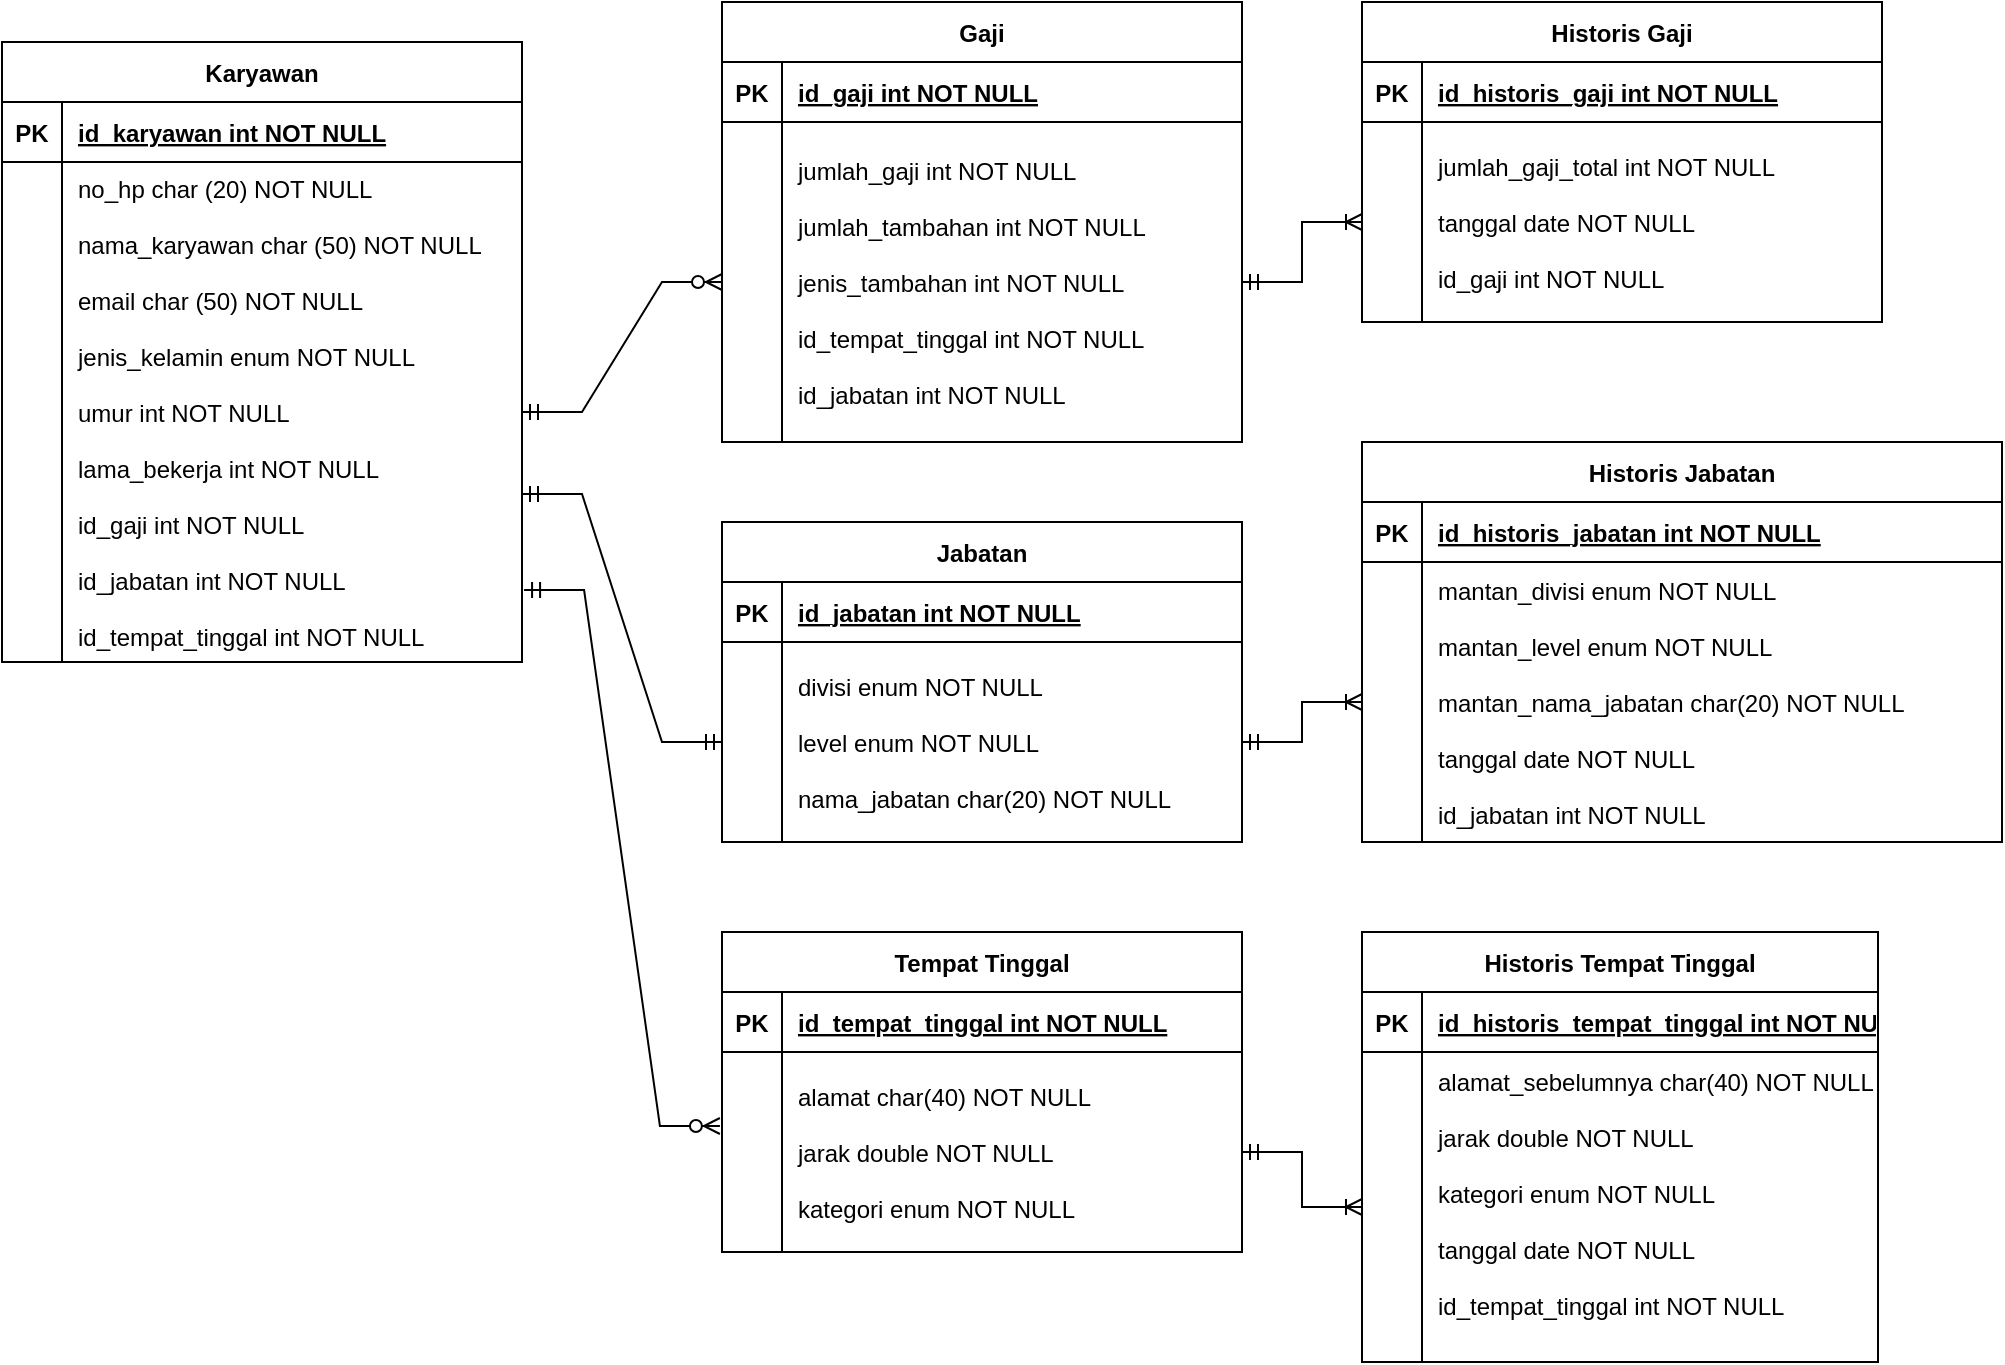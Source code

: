 <mxfile version="17.4.0" type="github">
  <diagram id="17nobbx37QiBZ-G4ytO7" name="Page-1">
    <mxGraphModel dx="1231" dy="661" grid="1" gridSize="10" guides="1" tooltips="1" connect="1" arrows="1" fold="1" page="1" pageScale="1" pageWidth="827" pageHeight="1169" math="0" shadow="0">
      <root>
        <mxCell id="0" />
        <mxCell id="1" parent="0" />
        <mxCell id="-EyaEsuJnF6qJAcYI2HZ-1" value="Karyawan" style="shape=table;startSize=30;container=1;collapsible=1;childLayout=tableLayout;fixedRows=1;rowLines=0;fontStyle=1;align=center;resizeLast=1;" vertex="1" parent="1">
          <mxGeometry x="90" y="60" width="260" height="310" as="geometry" />
        </mxCell>
        <mxCell id="-EyaEsuJnF6qJAcYI2HZ-2" value="" style="shape=tableRow;horizontal=0;startSize=0;swimlaneHead=0;swimlaneBody=0;fillColor=none;collapsible=0;dropTarget=0;points=[[0,0.5],[1,0.5]];portConstraint=eastwest;top=0;left=0;right=0;bottom=1;" vertex="1" parent="-EyaEsuJnF6qJAcYI2HZ-1">
          <mxGeometry y="30" width="260" height="30" as="geometry" />
        </mxCell>
        <mxCell id="-EyaEsuJnF6qJAcYI2HZ-3" value="PK" style="shape=partialRectangle;connectable=0;fillColor=none;top=0;left=0;bottom=0;right=0;fontStyle=1;overflow=hidden;" vertex="1" parent="-EyaEsuJnF6qJAcYI2HZ-2">
          <mxGeometry width="30" height="30" as="geometry">
            <mxRectangle width="30" height="30" as="alternateBounds" />
          </mxGeometry>
        </mxCell>
        <mxCell id="-EyaEsuJnF6qJAcYI2HZ-4" value="id_karyawan int NOT NULL" style="shape=partialRectangle;connectable=0;fillColor=none;top=0;left=0;bottom=0;right=0;align=left;spacingLeft=6;fontStyle=5;overflow=hidden;" vertex="1" parent="-EyaEsuJnF6qJAcYI2HZ-2">
          <mxGeometry x="30" width="230" height="30" as="geometry">
            <mxRectangle width="230" height="30" as="alternateBounds" />
          </mxGeometry>
        </mxCell>
        <mxCell id="-EyaEsuJnF6qJAcYI2HZ-5" value="" style="shape=tableRow;horizontal=0;startSize=0;swimlaneHead=0;swimlaneBody=0;fillColor=none;collapsible=0;dropTarget=0;points=[[0,0.5],[1,0.5]];portConstraint=eastwest;top=0;left=0;right=0;bottom=0;" vertex="1" parent="-EyaEsuJnF6qJAcYI2HZ-1">
          <mxGeometry y="60" width="260" height="250" as="geometry" />
        </mxCell>
        <mxCell id="-EyaEsuJnF6qJAcYI2HZ-6" value="" style="shape=partialRectangle;connectable=0;fillColor=none;top=0;left=0;bottom=0;right=0;editable=1;overflow=hidden;" vertex="1" parent="-EyaEsuJnF6qJAcYI2HZ-5">
          <mxGeometry width="30" height="250" as="geometry">
            <mxRectangle width="30" height="250" as="alternateBounds" />
          </mxGeometry>
        </mxCell>
        <mxCell id="-EyaEsuJnF6qJAcYI2HZ-7" value="no_hp char (20) NOT NULL&#xa;&#xa;nama_karyawan char (50) NOT NULL&#xa;&#xa;email char (50) NOT NULL&#xa;&#xa;jenis_kelamin enum NOT NULL&#xa;&#xa;umur int NOT NULL&#xa;&#xa;lama_bekerja int NOT NULL&#xa;&#xa;id_gaji int NOT NULL&#xa;&#xa;id_jabatan int NOT NULL&#xa;&#xa;id_tempat_tinggal int NOT NULL" style="shape=partialRectangle;connectable=0;fillColor=none;top=0;left=0;bottom=0;right=0;align=left;spacingLeft=6;overflow=hidden;fontStyle=0" vertex="1" parent="-EyaEsuJnF6qJAcYI2HZ-5">
          <mxGeometry x="30" width="230" height="250" as="geometry">
            <mxRectangle width="230" height="250" as="alternateBounds" />
          </mxGeometry>
        </mxCell>
        <mxCell id="-EyaEsuJnF6qJAcYI2HZ-14" value="Gaji" style="shape=table;startSize=30;container=1;collapsible=1;childLayout=tableLayout;fixedRows=1;rowLines=0;fontStyle=1;align=center;resizeLast=1;" vertex="1" parent="1">
          <mxGeometry x="450" y="40" width="260" height="220" as="geometry" />
        </mxCell>
        <mxCell id="-EyaEsuJnF6qJAcYI2HZ-15" value="" style="shape=tableRow;horizontal=0;startSize=0;swimlaneHead=0;swimlaneBody=0;fillColor=none;collapsible=0;dropTarget=0;points=[[0,0.5],[1,0.5]];portConstraint=eastwest;top=0;left=0;right=0;bottom=1;" vertex="1" parent="-EyaEsuJnF6qJAcYI2HZ-14">
          <mxGeometry y="30" width="260" height="30" as="geometry" />
        </mxCell>
        <mxCell id="-EyaEsuJnF6qJAcYI2HZ-16" value="PK" style="shape=partialRectangle;connectable=0;fillColor=none;top=0;left=0;bottom=0;right=0;fontStyle=1;overflow=hidden;" vertex="1" parent="-EyaEsuJnF6qJAcYI2HZ-15">
          <mxGeometry width="30" height="30" as="geometry">
            <mxRectangle width="30" height="30" as="alternateBounds" />
          </mxGeometry>
        </mxCell>
        <mxCell id="-EyaEsuJnF6qJAcYI2HZ-17" value="id_gaji int NOT NULL" style="shape=partialRectangle;connectable=0;fillColor=none;top=0;left=0;bottom=0;right=0;align=left;spacingLeft=6;fontStyle=5;overflow=hidden;" vertex="1" parent="-EyaEsuJnF6qJAcYI2HZ-15">
          <mxGeometry x="30" width="230" height="30" as="geometry">
            <mxRectangle width="230" height="30" as="alternateBounds" />
          </mxGeometry>
        </mxCell>
        <mxCell id="-EyaEsuJnF6qJAcYI2HZ-18" value="" style="shape=tableRow;horizontal=0;startSize=0;swimlaneHead=0;swimlaneBody=0;fillColor=none;collapsible=0;dropTarget=0;points=[[0,0.5],[1,0.5]];portConstraint=eastwest;top=0;left=0;right=0;bottom=0;" vertex="1" parent="-EyaEsuJnF6qJAcYI2HZ-14">
          <mxGeometry y="60" width="260" height="160" as="geometry" />
        </mxCell>
        <mxCell id="-EyaEsuJnF6qJAcYI2HZ-19" value="" style="shape=partialRectangle;connectable=0;fillColor=none;top=0;left=0;bottom=0;right=0;editable=1;overflow=hidden;" vertex="1" parent="-EyaEsuJnF6qJAcYI2HZ-18">
          <mxGeometry width="30" height="160" as="geometry">
            <mxRectangle width="30" height="160" as="alternateBounds" />
          </mxGeometry>
        </mxCell>
        <mxCell id="-EyaEsuJnF6qJAcYI2HZ-20" value="jumlah_gaji int NOT NULL&#xa;&#xa;jumlah_tambahan int NOT NULL&#xa;&#xa;jenis_tambahan int NOT NULL&#xa;&#xa;id_tempat_tinggal int NOT NULL&#xa;&#xa;id_jabatan int NOT NULL" style="shape=partialRectangle;connectable=0;fillColor=none;top=0;left=0;bottom=0;right=0;align=left;spacingLeft=6;overflow=hidden;fontStyle=0" vertex="1" parent="-EyaEsuJnF6qJAcYI2HZ-18">
          <mxGeometry x="30" width="230" height="160" as="geometry">
            <mxRectangle width="230" height="160" as="alternateBounds" />
          </mxGeometry>
        </mxCell>
        <mxCell id="-EyaEsuJnF6qJAcYI2HZ-21" value="Jabatan" style="shape=table;startSize=30;container=1;collapsible=1;childLayout=tableLayout;fixedRows=1;rowLines=0;fontStyle=1;align=center;resizeLast=1;" vertex="1" parent="1">
          <mxGeometry x="450" y="300" width="260" height="160" as="geometry" />
        </mxCell>
        <mxCell id="-EyaEsuJnF6qJAcYI2HZ-22" value="" style="shape=tableRow;horizontal=0;startSize=0;swimlaneHead=0;swimlaneBody=0;fillColor=none;collapsible=0;dropTarget=0;points=[[0,0.5],[1,0.5]];portConstraint=eastwest;top=0;left=0;right=0;bottom=1;" vertex="1" parent="-EyaEsuJnF6qJAcYI2HZ-21">
          <mxGeometry y="30" width="260" height="30" as="geometry" />
        </mxCell>
        <mxCell id="-EyaEsuJnF6qJAcYI2HZ-23" value="PK" style="shape=partialRectangle;connectable=0;fillColor=none;top=0;left=0;bottom=0;right=0;fontStyle=1;overflow=hidden;" vertex="1" parent="-EyaEsuJnF6qJAcYI2HZ-22">
          <mxGeometry width="30" height="30" as="geometry">
            <mxRectangle width="30" height="30" as="alternateBounds" />
          </mxGeometry>
        </mxCell>
        <mxCell id="-EyaEsuJnF6qJAcYI2HZ-24" value="id_jabatan int NOT NULL" style="shape=partialRectangle;connectable=0;fillColor=none;top=0;left=0;bottom=0;right=0;align=left;spacingLeft=6;fontStyle=5;overflow=hidden;" vertex="1" parent="-EyaEsuJnF6qJAcYI2HZ-22">
          <mxGeometry x="30" width="230" height="30" as="geometry">
            <mxRectangle width="230" height="30" as="alternateBounds" />
          </mxGeometry>
        </mxCell>
        <mxCell id="-EyaEsuJnF6qJAcYI2HZ-25" value="" style="shape=tableRow;horizontal=0;startSize=0;swimlaneHead=0;swimlaneBody=0;fillColor=none;collapsible=0;dropTarget=0;points=[[0,0.5],[1,0.5]];portConstraint=eastwest;top=0;left=0;right=0;bottom=0;" vertex="1" parent="-EyaEsuJnF6qJAcYI2HZ-21">
          <mxGeometry y="60" width="260" height="100" as="geometry" />
        </mxCell>
        <mxCell id="-EyaEsuJnF6qJAcYI2HZ-26" value="" style="shape=partialRectangle;connectable=0;fillColor=none;top=0;left=0;bottom=0;right=0;editable=1;overflow=hidden;" vertex="1" parent="-EyaEsuJnF6qJAcYI2HZ-25">
          <mxGeometry width="30" height="100" as="geometry">
            <mxRectangle width="30" height="100" as="alternateBounds" />
          </mxGeometry>
        </mxCell>
        <mxCell id="-EyaEsuJnF6qJAcYI2HZ-27" value="divisi enum NOT NULL&#xa;&#xa;level enum NOT NULL&#xa;&#xa;nama_jabatan char(20) NOT NULL" style="shape=partialRectangle;connectable=0;fillColor=none;top=0;left=0;bottom=0;right=0;align=left;spacingLeft=6;overflow=hidden;" vertex="1" parent="-EyaEsuJnF6qJAcYI2HZ-25">
          <mxGeometry x="30" width="230" height="100" as="geometry">
            <mxRectangle width="230" height="100" as="alternateBounds" />
          </mxGeometry>
        </mxCell>
        <mxCell id="-EyaEsuJnF6qJAcYI2HZ-28" value="Tempat Tinggal" style="shape=table;startSize=30;container=1;collapsible=1;childLayout=tableLayout;fixedRows=1;rowLines=0;fontStyle=1;align=center;resizeLast=1;" vertex="1" parent="1">
          <mxGeometry x="450" y="505" width="260" height="160" as="geometry" />
        </mxCell>
        <mxCell id="-EyaEsuJnF6qJAcYI2HZ-29" value="" style="shape=tableRow;horizontal=0;startSize=0;swimlaneHead=0;swimlaneBody=0;fillColor=none;collapsible=0;dropTarget=0;points=[[0,0.5],[1,0.5]];portConstraint=eastwest;top=0;left=0;right=0;bottom=1;" vertex="1" parent="-EyaEsuJnF6qJAcYI2HZ-28">
          <mxGeometry y="30" width="260" height="30" as="geometry" />
        </mxCell>
        <mxCell id="-EyaEsuJnF6qJAcYI2HZ-30" value="PK" style="shape=partialRectangle;connectable=0;fillColor=none;top=0;left=0;bottom=0;right=0;fontStyle=1;overflow=hidden;" vertex="1" parent="-EyaEsuJnF6qJAcYI2HZ-29">
          <mxGeometry width="30" height="30" as="geometry">
            <mxRectangle width="30" height="30" as="alternateBounds" />
          </mxGeometry>
        </mxCell>
        <mxCell id="-EyaEsuJnF6qJAcYI2HZ-31" value="id_tempat_tinggal int NOT NULL" style="shape=partialRectangle;connectable=0;fillColor=none;top=0;left=0;bottom=0;right=0;align=left;spacingLeft=6;fontStyle=5;overflow=hidden;" vertex="1" parent="-EyaEsuJnF6qJAcYI2HZ-29">
          <mxGeometry x="30" width="230" height="30" as="geometry">
            <mxRectangle width="230" height="30" as="alternateBounds" />
          </mxGeometry>
        </mxCell>
        <mxCell id="-EyaEsuJnF6qJAcYI2HZ-32" value="" style="shape=tableRow;horizontal=0;startSize=0;swimlaneHead=0;swimlaneBody=0;fillColor=none;collapsible=0;dropTarget=0;points=[[0,0.5],[1,0.5]];portConstraint=eastwest;top=0;left=0;right=0;bottom=0;" vertex="1" parent="-EyaEsuJnF6qJAcYI2HZ-28">
          <mxGeometry y="60" width="260" height="100" as="geometry" />
        </mxCell>
        <mxCell id="-EyaEsuJnF6qJAcYI2HZ-33" value="" style="shape=partialRectangle;connectable=0;fillColor=none;top=0;left=0;bottom=0;right=0;editable=1;overflow=hidden;" vertex="1" parent="-EyaEsuJnF6qJAcYI2HZ-32">
          <mxGeometry width="30" height="100" as="geometry">
            <mxRectangle width="30" height="100" as="alternateBounds" />
          </mxGeometry>
        </mxCell>
        <mxCell id="-EyaEsuJnF6qJAcYI2HZ-34" value="alamat char(40) NOT NULL&#xa;&#xa;jarak double NOT NULL&#xa;&#xa;kategori enum NOT NULL" style="shape=partialRectangle;connectable=0;fillColor=none;top=0;left=0;bottom=0;right=0;align=left;spacingLeft=6;overflow=hidden;" vertex="1" parent="-EyaEsuJnF6qJAcYI2HZ-32">
          <mxGeometry x="30" width="230" height="100" as="geometry">
            <mxRectangle width="230" height="100" as="alternateBounds" />
          </mxGeometry>
        </mxCell>
        <mxCell id="-EyaEsuJnF6qJAcYI2HZ-38" value="" style="edgeStyle=entityRelationEdgeStyle;fontSize=12;html=1;endArrow=ERzeroToMany;startArrow=ERmandOne;rounded=0;" edge="1" parent="1" source="-EyaEsuJnF6qJAcYI2HZ-5">
          <mxGeometry width="100" height="100" relative="1" as="geometry">
            <mxPoint x="350" y="280" as="sourcePoint" />
            <mxPoint x="450" y="180" as="targetPoint" />
          </mxGeometry>
        </mxCell>
        <mxCell id="-EyaEsuJnF6qJAcYI2HZ-39" value="" style="edgeStyle=entityRelationEdgeStyle;fontSize=12;html=1;endArrow=ERmandOne;startArrow=ERmandOne;rounded=0;entryX=0;entryY=0.5;entryDx=0;entryDy=0;exitX=1;exitY=0.664;exitDx=0;exitDy=0;exitPerimeter=0;" edge="1" parent="1" source="-EyaEsuJnF6qJAcYI2HZ-5" target="-EyaEsuJnF6qJAcYI2HZ-25">
          <mxGeometry width="100" height="100" relative="1" as="geometry">
            <mxPoint x="360" y="340" as="sourcePoint" />
            <mxPoint x="460" y="240" as="targetPoint" />
          </mxGeometry>
        </mxCell>
        <mxCell id="-EyaEsuJnF6qJAcYI2HZ-40" value="" style="edgeStyle=entityRelationEdgeStyle;fontSize=12;html=1;endArrow=ERzeroToMany;startArrow=ERmandOne;rounded=0;exitX=1.004;exitY=0.856;exitDx=0;exitDy=0;exitPerimeter=0;entryX=-0.004;entryY=0.37;entryDx=0;entryDy=0;entryPerimeter=0;" edge="1" parent="1" source="-EyaEsuJnF6qJAcYI2HZ-5" target="-EyaEsuJnF6qJAcYI2HZ-32">
          <mxGeometry width="100" height="100" relative="1" as="geometry">
            <mxPoint x="480" y="490" as="sourcePoint" />
            <mxPoint x="580" y="390" as="targetPoint" />
          </mxGeometry>
        </mxCell>
        <mxCell id="-EyaEsuJnF6qJAcYI2HZ-42" value="Historis Gaji" style="shape=table;startSize=30;container=1;collapsible=1;childLayout=tableLayout;fixedRows=1;rowLines=0;fontStyle=1;align=center;resizeLast=1;" vertex="1" parent="1">
          <mxGeometry x="770" y="40" width="260" height="160.0" as="geometry" />
        </mxCell>
        <mxCell id="-EyaEsuJnF6qJAcYI2HZ-43" value="" style="shape=tableRow;horizontal=0;startSize=0;swimlaneHead=0;swimlaneBody=0;fillColor=none;collapsible=0;dropTarget=0;points=[[0,0.5],[1,0.5]];portConstraint=eastwest;top=0;left=0;right=0;bottom=1;" vertex="1" parent="-EyaEsuJnF6qJAcYI2HZ-42">
          <mxGeometry y="30" width="260" height="30" as="geometry" />
        </mxCell>
        <mxCell id="-EyaEsuJnF6qJAcYI2HZ-44" value="PK" style="shape=partialRectangle;connectable=0;fillColor=none;top=0;left=0;bottom=0;right=0;fontStyle=1;overflow=hidden;" vertex="1" parent="-EyaEsuJnF6qJAcYI2HZ-43">
          <mxGeometry width="30" height="30" as="geometry">
            <mxRectangle width="30" height="30" as="alternateBounds" />
          </mxGeometry>
        </mxCell>
        <mxCell id="-EyaEsuJnF6qJAcYI2HZ-45" value="id_historis_gaji int NOT NULL" style="shape=partialRectangle;connectable=0;fillColor=none;top=0;left=0;bottom=0;right=0;align=left;spacingLeft=6;fontStyle=5;overflow=hidden;" vertex="1" parent="-EyaEsuJnF6qJAcYI2HZ-43">
          <mxGeometry x="30" width="230" height="30" as="geometry">
            <mxRectangle width="230" height="30" as="alternateBounds" />
          </mxGeometry>
        </mxCell>
        <mxCell id="-EyaEsuJnF6qJAcYI2HZ-46" value="" style="shape=tableRow;horizontal=0;startSize=0;swimlaneHead=0;swimlaneBody=0;fillColor=none;collapsible=0;dropTarget=0;points=[[0,0.5],[1,0.5]];portConstraint=eastwest;top=0;left=0;right=0;bottom=0;" vertex="1" parent="-EyaEsuJnF6qJAcYI2HZ-42">
          <mxGeometry y="60" width="260" height="100" as="geometry" />
        </mxCell>
        <mxCell id="-EyaEsuJnF6qJAcYI2HZ-47" value="" style="shape=partialRectangle;connectable=0;fillColor=none;top=0;left=0;bottom=0;right=0;editable=1;overflow=hidden;" vertex="1" parent="-EyaEsuJnF6qJAcYI2HZ-46">
          <mxGeometry width="30" height="100" as="geometry">
            <mxRectangle width="30" height="100" as="alternateBounds" />
          </mxGeometry>
        </mxCell>
        <mxCell id="-EyaEsuJnF6qJAcYI2HZ-48" value="jumlah_gaji_total int NOT NULL&#xa;&#xa;tanggal date NOT NULL&#xa;&#xa;id_gaji int NOT NULL" style="shape=partialRectangle;connectable=0;fillColor=none;top=0;left=0;bottom=0;right=0;align=left;spacingLeft=6;overflow=hidden;fontStyle=0" vertex="1" parent="-EyaEsuJnF6qJAcYI2HZ-46">
          <mxGeometry x="30" width="230" height="100" as="geometry">
            <mxRectangle width="230" height="100" as="alternateBounds" />
          </mxGeometry>
        </mxCell>
        <mxCell id="-EyaEsuJnF6qJAcYI2HZ-49" value="" style="edgeStyle=entityRelationEdgeStyle;fontSize=12;html=1;endArrow=ERoneToMany;startArrow=ERmandOne;rounded=0;entryX=0;entryY=0.5;entryDx=0;entryDy=0;" edge="1" parent="1" source="-EyaEsuJnF6qJAcYI2HZ-18" target="-EyaEsuJnF6qJAcYI2HZ-46">
          <mxGeometry width="100" height="100" relative="1" as="geometry">
            <mxPoint x="380" y="470" as="sourcePoint" />
            <mxPoint x="480" y="370" as="targetPoint" />
          </mxGeometry>
        </mxCell>
        <mxCell id="-EyaEsuJnF6qJAcYI2HZ-50" value="Historis Jabatan" style="shape=table;startSize=30;container=1;collapsible=1;childLayout=tableLayout;fixedRows=1;rowLines=0;fontStyle=1;align=center;resizeLast=1;" vertex="1" parent="1">
          <mxGeometry x="770" y="260" width="320" height="200" as="geometry" />
        </mxCell>
        <mxCell id="-EyaEsuJnF6qJAcYI2HZ-51" value="" style="shape=tableRow;horizontal=0;startSize=0;swimlaneHead=0;swimlaneBody=0;fillColor=none;collapsible=0;dropTarget=0;points=[[0,0.5],[1,0.5]];portConstraint=eastwest;top=0;left=0;right=0;bottom=1;" vertex="1" parent="-EyaEsuJnF6qJAcYI2HZ-50">
          <mxGeometry y="30" width="320" height="30" as="geometry" />
        </mxCell>
        <mxCell id="-EyaEsuJnF6qJAcYI2HZ-52" value="PK" style="shape=partialRectangle;connectable=0;fillColor=none;top=0;left=0;bottom=0;right=0;fontStyle=1;overflow=hidden;" vertex="1" parent="-EyaEsuJnF6qJAcYI2HZ-51">
          <mxGeometry width="30" height="30" as="geometry">
            <mxRectangle width="30" height="30" as="alternateBounds" />
          </mxGeometry>
        </mxCell>
        <mxCell id="-EyaEsuJnF6qJAcYI2HZ-53" value="id_historis_jabatan int NOT NULL" style="shape=partialRectangle;connectable=0;fillColor=none;top=0;left=0;bottom=0;right=0;align=left;spacingLeft=6;fontStyle=5;overflow=hidden;" vertex="1" parent="-EyaEsuJnF6qJAcYI2HZ-51">
          <mxGeometry x="30" width="290" height="30" as="geometry">
            <mxRectangle width="290" height="30" as="alternateBounds" />
          </mxGeometry>
        </mxCell>
        <mxCell id="-EyaEsuJnF6qJAcYI2HZ-54" value="" style="shape=tableRow;horizontal=0;startSize=0;swimlaneHead=0;swimlaneBody=0;fillColor=none;collapsible=0;dropTarget=0;points=[[0,0.5],[1,0.5]];portConstraint=eastwest;top=0;left=0;right=0;bottom=0;" vertex="1" parent="-EyaEsuJnF6qJAcYI2HZ-50">
          <mxGeometry y="60" width="320" height="140" as="geometry" />
        </mxCell>
        <mxCell id="-EyaEsuJnF6qJAcYI2HZ-55" value="" style="shape=partialRectangle;connectable=0;fillColor=none;top=0;left=0;bottom=0;right=0;editable=1;overflow=hidden;" vertex="1" parent="-EyaEsuJnF6qJAcYI2HZ-54">
          <mxGeometry width="30" height="140" as="geometry">
            <mxRectangle width="30" height="140" as="alternateBounds" />
          </mxGeometry>
        </mxCell>
        <mxCell id="-EyaEsuJnF6qJAcYI2HZ-56" value="mantan_divisi enum NOT NULL&#xa;&#xa;mantan_level enum NOT NULL&#xa;&#xa;mantan_nama_jabatan char(20) NOT NULL&#xa;&#xa;tanggal date NOT NULL&#xa;&#xa;id_jabatan int NOT NULL" style="shape=partialRectangle;connectable=0;fillColor=none;top=0;left=0;bottom=0;right=0;align=left;spacingLeft=6;overflow=hidden;fontStyle=0" vertex="1" parent="-EyaEsuJnF6qJAcYI2HZ-54">
          <mxGeometry x="30" width="290" height="140" as="geometry">
            <mxRectangle width="290" height="140" as="alternateBounds" />
          </mxGeometry>
        </mxCell>
        <mxCell id="-EyaEsuJnF6qJAcYI2HZ-57" value="Historis Tempat Tinggal" style="shape=table;startSize=30;container=1;collapsible=1;childLayout=tableLayout;fixedRows=1;rowLines=0;fontStyle=1;align=center;resizeLast=1;" vertex="1" parent="1">
          <mxGeometry x="770" y="505" width="258" height="215" as="geometry" />
        </mxCell>
        <mxCell id="-EyaEsuJnF6qJAcYI2HZ-58" value="" style="shape=tableRow;horizontal=0;startSize=0;swimlaneHead=0;swimlaneBody=0;fillColor=none;collapsible=0;dropTarget=0;points=[[0,0.5],[1,0.5]];portConstraint=eastwest;top=0;left=0;right=0;bottom=1;" vertex="1" parent="-EyaEsuJnF6qJAcYI2HZ-57">
          <mxGeometry y="30" width="258" height="30" as="geometry" />
        </mxCell>
        <mxCell id="-EyaEsuJnF6qJAcYI2HZ-59" value="PK" style="shape=partialRectangle;connectable=0;fillColor=none;top=0;left=0;bottom=0;right=0;fontStyle=1;overflow=hidden;" vertex="1" parent="-EyaEsuJnF6qJAcYI2HZ-58">
          <mxGeometry width="30" height="30" as="geometry">
            <mxRectangle width="30" height="30" as="alternateBounds" />
          </mxGeometry>
        </mxCell>
        <mxCell id="-EyaEsuJnF6qJAcYI2HZ-60" value="id_historis_tempat_tinggal int NOT NULL" style="shape=partialRectangle;connectable=0;fillColor=none;top=0;left=0;bottom=0;right=0;align=left;spacingLeft=6;fontStyle=5;overflow=hidden;" vertex="1" parent="-EyaEsuJnF6qJAcYI2HZ-58">
          <mxGeometry x="30" width="228" height="30" as="geometry">
            <mxRectangle width="228" height="30" as="alternateBounds" />
          </mxGeometry>
        </mxCell>
        <mxCell id="-EyaEsuJnF6qJAcYI2HZ-61" value="" style="shape=tableRow;horizontal=0;startSize=0;swimlaneHead=0;swimlaneBody=0;fillColor=none;collapsible=0;dropTarget=0;points=[[0,0.5],[1,0.5]];portConstraint=eastwest;top=0;left=0;right=0;bottom=0;" vertex="1" parent="-EyaEsuJnF6qJAcYI2HZ-57">
          <mxGeometry y="60" width="258" height="155" as="geometry" />
        </mxCell>
        <mxCell id="-EyaEsuJnF6qJAcYI2HZ-62" value="" style="shape=partialRectangle;connectable=0;fillColor=none;top=0;left=0;bottom=0;right=0;editable=1;overflow=hidden;" vertex="1" parent="-EyaEsuJnF6qJAcYI2HZ-61">
          <mxGeometry width="30" height="155" as="geometry">
            <mxRectangle width="30" height="155" as="alternateBounds" />
          </mxGeometry>
        </mxCell>
        <mxCell id="-EyaEsuJnF6qJAcYI2HZ-63" value="alamat_sebelumnya char(40) NOT NULL&#xa;&#xa;jarak double NOT NULL&#xa;&#xa;kategori enum NOT NULL&#xa;&#xa;tanggal date NOT NULL&#xa;&#xa;id_tempat_tinggal int NOT NULL&#xa;" style="shape=partialRectangle;connectable=0;fillColor=none;top=0;left=0;bottom=0;right=0;align=left;spacingLeft=6;overflow=hidden;fontStyle=0" vertex="1" parent="-EyaEsuJnF6qJAcYI2HZ-61">
          <mxGeometry x="30" width="228" height="155" as="geometry">
            <mxRectangle width="228" height="155" as="alternateBounds" />
          </mxGeometry>
        </mxCell>
        <mxCell id="-EyaEsuJnF6qJAcYI2HZ-64" value="" style="edgeStyle=entityRelationEdgeStyle;fontSize=12;html=1;endArrow=ERoneToMany;startArrow=ERmandOne;rounded=0;" edge="1" parent="1" source="-EyaEsuJnF6qJAcYI2HZ-25" target="-EyaEsuJnF6qJAcYI2HZ-54">
          <mxGeometry width="100" height="100" relative="1" as="geometry">
            <mxPoint x="540" y="400" as="sourcePoint" />
            <mxPoint x="640" y="300" as="targetPoint" />
          </mxGeometry>
        </mxCell>
        <mxCell id="-EyaEsuJnF6qJAcYI2HZ-65" value="" style="edgeStyle=entityRelationEdgeStyle;fontSize=12;html=1;endArrow=ERoneToMany;startArrow=ERmandOne;rounded=0;" edge="1" parent="1" source="-EyaEsuJnF6qJAcYI2HZ-32" target="-EyaEsuJnF6qJAcYI2HZ-61">
          <mxGeometry width="100" height="100" relative="1" as="geometry">
            <mxPoint x="540" y="400" as="sourcePoint" />
            <mxPoint x="640" y="300" as="targetPoint" />
          </mxGeometry>
        </mxCell>
      </root>
    </mxGraphModel>
  </diagram>
</mxfile>
